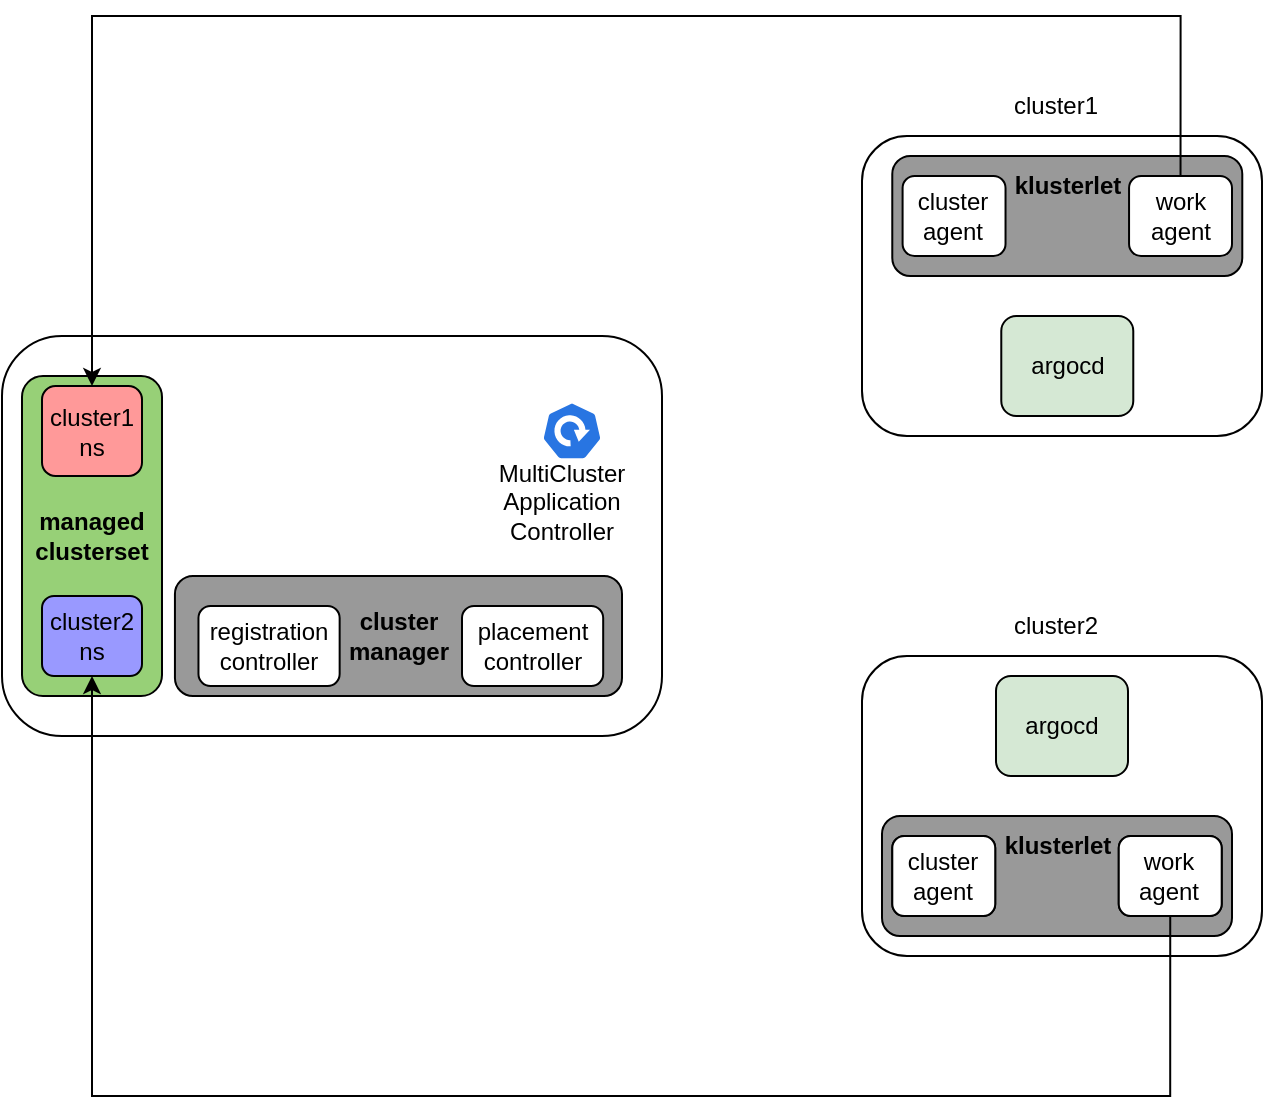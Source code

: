 <mxfile version="21.0.6" type="github">
  <diagram name="Page-1" id="jYxdMA6Qu_grdp9TFzYa">
    <mxGraphModel dx="1674" dy="681" grid="1" gridSize="10" guides="1" tooltips="1" connect="1" arrows="1" fold="1" page="1" pageScale="1" pageWidth="827" pageHeight="1169" math="0" shadow="0">
      <root>
        <mxCell id="0" />
        <mxCell id="1" parent="0" />
        <mxCell id="rvvf9mno5lWTCZXlrnOx-1" value="" style="rounded=1;whiteSpace=wrap;html=1;" vertex="1" parent="1">
          <mxGeometry x="70" y="260" width="330" height="200" as="geometry" />
        </mxCell>
        <mxCell id="rvvf9mno5lWTCZXlrnOx-3" value="" style="rounded=1;whiteSpace=wrap;html=1;" vertex="1" parent="1">
          <mxGeometry x="500" y="420" width="200" height="150" as="geometry" />
        </mxCell>
        <mxCell id="rvvf9mno5lWTCZXlrnOx-8" value="argocd" style="rounded=1;whiteSpace=wrap;html=1;fillColor=#D5E8D4;" vertex="1" parent="1">
          <mxGeometry x="567" y="430" width="66" height="50" as="geometry" />
        </mxCell>
        <mxCell id="rvvf9mno5lWTCZXlrnOx-9" value="" style="rounded=1;whiteSpace=wrap;html=1;fillColor=#999999;" vertex="1" parent="1">
          <mxGeometry x="510" y="500" width="175.0" height="60" as="geometry" />
        </mxCell>
        <mxCell id="rvvf9mno5lWTCZXlrnOx-15" value="cluster2" style="text;html=1;strokeColor=none;fillColor=none;align=center;verticalAlign=middle;whiteSpace=wrap;rounded=0;" vertex="1" parent="1">
          <mxGeometry x="566.61" y="390" width="60" height="30" as="geometry" />
        </mxCell>
        <mxCell id="rvvf9mno5lWTCZXlrnOx-20" value="" style="group" vertex="1" connectable="0" parent="1">
          <mxGeometry x="515.144" y="500" width="164.709" height="50" as="geometry" />
        </mxCell>
        <mxCell id="rvvf9mno5lWTCZXlrnOx-10" value="cluster&lt;br&gt;agent" style="rounded=1;whiteSpace=wrap;html=1;" vertex="1" parent="rvvf9mno5lWTCZXlrnOx-20">
          <mxGeometry y="10" width="51.471" height="40" as="geometry" />
        </mxCell>
        <mxCell id="rvvf9mno5lWTCZXlrnOx-11" value="work&lt;br&gt;agent" style="rounded=1;whiteSpace=wrap;html=1;" vertex="1" parent="rvvf9mno5lWTCZXlrnOx-20">
          <mxGeometry x="113.238" y="10" width="51.471" height="40" as="geometry" />
        </mxCell>
        <mxCell id="rvvf9mno5lWTCZXlrnOx-13" value="&lt;b&gt;klusterlet&lt;/b&gt;" style="text;html=1;strokeColor=none;fillColor=none;align=center;verticalAlign=middle;whiteSpace=wrap;rounded=0;" vertex="1" parent="rvvf9mno5lWTCZXlrnOx-20">
          <mxGeometry x="51.474" width="61.765" height="30" as="geometry" />
        </mxCell>
        <mxCell id="rvvf9mno5lWTCZXlrnOx-21" value="" style="group" vertex="1" connectable="0" parent="1">
          <mxGeometry x="515.144" y="500" width="164.709" height="50" as="geometry" />
        </mxCell>
        <mxCell id="rvvf9mno5lWTCZXlrnOx-22" value="cluster&lt;br&gt;agent" style="rounded=1;whiteSpace=wrap;html=1;" vertex="1" parent="rvvf9mno5lWTCZXlrnOx-21">
          <mxGeometry y="10" width="51.471" height="40" as="geometry" />
        </mxCell>
        <mxCell id="rvvf9mno5lWTCZXlrnOx-23" value="work&lt;br&gt;agent" style="rounded=1;whiteSpace=wrap;html=1;" vertex="1" parent="rvvf9mno5lWTCZXlrnOx-21">
          <mxGeometry x="113.238" y="10" width="51.471" height="40" as="geometry" />
        </mxCell>
        <mxCell id="rvvf9mno5lWTCZXlrnOx-41" value="" style="group" vertex="1" connectable="0" parent="1">
          <mxGeometry x="180" y="380" width="200" height="60" as="geometry" />
        </mxCell>
        <mxCell id="rvvf9mno5lWTCZXlrnOx-25" value="" style="rounded=1;whiteSpace=wrap;html=1;fillColor=#999999;" vertex="1" parent="rvvf9mno5lWTCZXlrnOx-41">
          <mxGeometry x="-23.529" width="223.529" height="60" as="geometry" />
        </mxCell>
        <mxCell id="rvvf9mno5lWTCZXlrnOx-35" value="registration&lt;br&gt;controller" style="rounded=1;whiteSpace=wrap;html=1;" vertex="1" parent="rvvf9mno5lWTCZXlrnOx-41">
          <mxGeometry x="-11.765" y="15" width="70.588" height="40" as="geometry" />
        </mxCell>
        <mxCell id="rvvf9mno5lWTCZXlrnOx-40" value="placement&lt;br&gt;controller" style="rounded=1;whiteSpace=wrap;html=1;" vertex="1" parent="rvvf9mno5lWTCZXlrnOx-41">
          <mxGeometry x="120.002" y="15" width="70.588" height="40" as="geometry" />
        </mxCell>
        <mxCell id="rvvf9mno5lWTCZXlrnOx-44" value="&lt;b&gt;cluster&lt;br&gt;manager&lt;/b&gt;" style="text;html=1;strokeColor=none;fillColor=none;align=center;verticalAlign=middle;whiteSpace=wrap;rounded=0;" vertex="1" parent="rvvf9mno5lWTCZXlrnOx-41">
          <mxGeometry x="52.944" y="15" width="70.588" height="30" as="geometry" />
        </mxCell>
        <mxCell id="rvvf9mno5lWTCZXlrnOx-45" value="" style="sketch=0;html=1;dashed=0;whitespace=wrap;fillColor=#2875E2;strokeColor=#ffffff;points=[[0.005,0.63,0],[0.1,0.2,0],[0.9,0.2,0],[0.5,0,0],[0.995,0.63,0],[0.72,0.99,0],[0.5,1,0],[0.28,0.99,0]];verticalLabelPosition=bottom;align=center;verticalAlign=top;shape=mxgraph.kubernetes.icon;prIcon=deploy" vertex="1" parent="1">
          <mxGeometry x="340" y="287.5" width="30" height="40" as="geometry" />
        </mxCell>
        <mxCell id="rvvf9mno5lWTCZXlrnOx-46" value="MultiCluster&lt;br&gt;Application&lt;br&gt;Controller" style="text;html=1;strokeColor=none;fillColor=none;align=center;verticalAlign=middle;whiteSpace=wrap;rounded=0;" vertex="1" parent="1">
          <mxGeometry x="320" y="327.5" width="60" height="30" as="geometry" />
        </mxCell>
        <mxCell id="rvvf9mno5lWTCZXlrnOx-63" value="" style="rounded=1;whiteSpace=wrap;html=1;fillColor=#97D077;" vertex="1" parent="1">
          <mxGeometry x="80" y="280" width="70" height="160" as="geometry" />
        </mxCell>
        <mxCell id="rvvf9mno5lWTCZXlrnOx-47" value="cluster1&lt;br&gt;ns" style="rounded=1;whiteSpace=wrap;html=1;fillColor=#FF9999;" vertex="1" parent="1">
          <mxGeometry x="90" y="285" width="50" height="45" as="geometry" />
        </mxCell>
        <mxCell id="rvvf9mno5lWTCZXlrnOx-48" value="cluster2&lt;br&gt;ns" style="rounded=1;whiteSpace=wrap;html=1;fillColor=#9999FF;" vertex="1" parent="1">
          <mxGeometry x="90" y="390" width="50" height="40" as="geometry" />
        </mxCell>
        <mxCell id="rvvf9mno5lWTCZXlrnOx-51" value="" style="rounded=1;whiteSpace=wrap;html=1;" vertex="1" parent="1">
          <mxGeometry x="500" y="160" width="200" height="150" as="geometry" />
        </mxCell>
        <mxCell id="rvvf9mno5lWTCZXlrnOx-52" value="argocd" style="rounded=1;whiteSpace=wrap;html=1;fillColor=#D5E8D4;" vertex="1" parent="1">
          <mxGeometry x="569.64" y="250" width="66" height="50" as="geometry" />
        </mxCell>
        <mxCell id="rvvf9mno5lWTCZXlrnOx-53" value="" style="rounded=1;whiteSpace=wrap;html=1;fillColor=#999999;" vertex="1" parent="1">
          <mxGeometry x="515.14" y="170" width="175.0" height="60" as="geometry" />
        </mxCell>
        <mxCell id="rvvf9mno5lWTCZXlrnOx-54" value="cluster1" style="text;html=1;strokeColor=none;fillColor=none;align=center;verticalAlign=middle;whiteSpace=wrap;rounded=0;" vertex="1" parent="1">
          <mxGeometry x="566.61" y="130" width="60" height="30" as="geometry" />
        </mxCell>
        <mxCell id="rvvf9mno5lWTCZXlrnOx-59" value="" style="group" vertex="1" connectable="0" parent="1">
          <mxGeometry x="520.294" y="170" width="164.709" height="50" as="geometry" />
        </mxCell>
        <mxCell id="rvvf9mno5lWTCZXlrnOx-60" value="cluster&lt;br&gt;agent" style="rounded=1;whiteSpace=wrap;html=1;" vertex="1" parent="rvvf9mno5lWTCZXlrnOx-59">
          <mxGeometry y="10" width="51.471" height="40" as="geometry" />
        </mxCell>
        <mxCell id="rvvf9mno5lWTCZXlrnOx-61" value="work&lt;br&gt;agent" style="rounded=1;whiteSpace=wrap;html=1;" vertex="1" parent="rvvf9mno5lWTCZXlrnOx-59">
          <mxGeometry x="113.238" y="10" width="51.471" height="40" as="geometry" />
        </mxCell>
        <mxCell id="rvvf9mno5lWTCZXlrnOx-62" value="&lt;b&gt;klusterlet&lt;/b&gt;" style="text;html=1;strokeColor=none;fillColor=none;align=center;verticalAlign=middle;whiteSpace=wrap;rounded=0;" vertex="1" parent="rvvf9mno5lWTCZXlrnOx-59">
          <mxGeometry x="51.474" width="61.765" height="30" as="geometry" />
        </mxCell>
        <mxCell id="rvvf9mno5lWTCZXlrnOx-65" value="&lt;b&gt;managed&lt;br&gt;clusterset&lt;/b&gt;" style="text;html=1;strokeColor=none;fillColor=none;align=center;verticalAlign=middle;whiteSpace=wrap;rounded=0;" vertex="1" parent="1">
          <mxGeometry x="85" y="345" width="60" height="30" as="geometry" />
        </mxCell>
        <mxCell id="rvvf9mno5lWTCZXlrnOx-7" style="edgeStyle=orthogonalEdgeStyle;rounded=0;orthogonalLoop=1;jettySize=auto;html=1;exitX=0.5;exitY=1;exitDx=0;exitDy=0;entryX=0.5;entryY=1;entryDx=0;entryDy=0;" edge="1" parent="1" source="rvvf9mno5lWTCZXlrnOx-23" target="rvvf9mno5lWTCZXlrnOx-48">
          <mxGeometry relative="1" as="geometry">
            <Array as="points">
              <mxPoint x="654" y="640" />
              <mxPoint x="115" y="640" />
            </Array>
          </mxGeometry>
        </mxCell>
        <mxCell id="rvvf9mno5lWTCZXlrnOx-6" style="edgeStyle=orthogonalEdgeStyle;rounded=0;orthogonalLoop=1;jettySize=auto;html=1;exitX=0.5;exitY=0;exitDx=0;exitDy=0;entryX=0.5;entryY=0;entryDx=0;entryDy=0;" edge="1" parent="1" source="rvvf9mno5lWTCZXlrnOx-61" target="rvvf9mno5lWTCZXlrnOx-47">
          <mxGeometry relative="1" as="geometry">
            <mxPoint x="600" y="190" as="sourcePoint" />
            <Array as="points">
              <mxPoint x="659" y="100" />
              <mxPoint x="115" y="100" />
            </Array>
          </mxGeometry>
        </mxCell>
      </root>
    </mxGraphModel>
  </diagram>
</mxfile>
